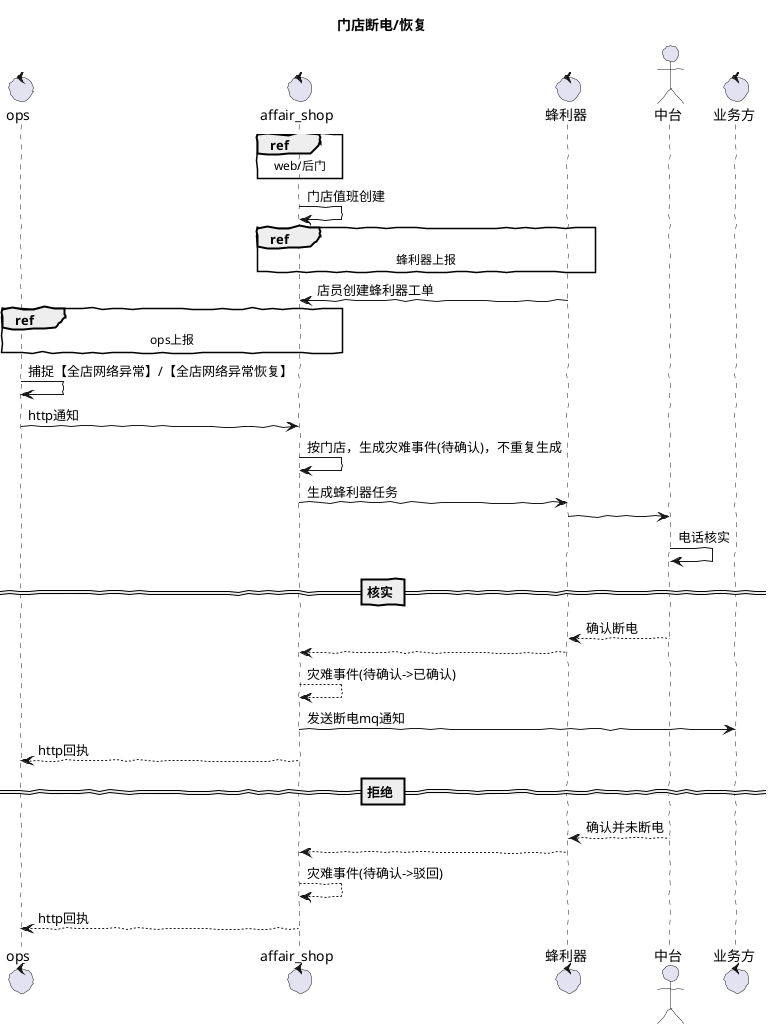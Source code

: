 @startuml

title 门店断电/恢复
skinparam handwritten true

control ops
control affair_shop
control 蜂利器
actor 中台
control 业务方

ref over affair_shop : web/后门
affair_shop->affair_shop:门店值班创建

ref over affair_shop, 蜂利器 : 蜂利器上报
蜂利器->affair_shop:店员创建蜂利器工单

ref over ops,affair_shop : ops上报
ops->ops:捕捉【全店网络异常】/【全店网络异常恢复】
ops->affair_shop:http通知
affair_shop->affair_shop:按门店，生成灾难事件(待确认)，不重复生成
affair_shop->蜂利器:生成蜂利器任务
蜂利器->中台
中台->中台:电话核实

== 核实 ==

中台-->蜂利器:确认断电
蜂利器-->affair_shop
affair_shop-->affair_shop:灾难事件(待确认->已确认)
affair_shop->业务方:发送断电mq通知
affair_shop-->ops:http回执

== 拒绝 ==

中台-->蜂利器:确认并未断电
蜂利器-->affair_shop
affair_shop-->affair_shop:灾难事件(待确认->驳回)
affair_shop-->ops:http回执

@enduml
